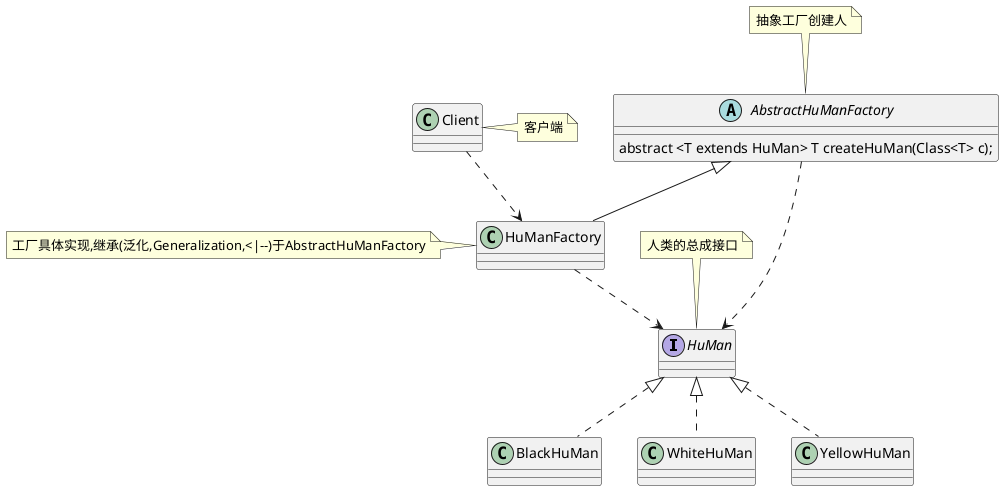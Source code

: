 @startuml
'https://plantuml.com/class-diagram




interface HuMan
note top: 人类的总成接口

abstract class AbstractHuManFactory{
     abstract <T extends HuMan> T createHuMan(Class<T> c);
}
note top: 抽象工厂创建人

class HuManFactory extends AbstractHuManFactory{
}
note left of HuManFactory: 工厂具体实现,继承(泛化,Generalization,<|--)于AbstractHuManFactory

class Client
note right: 客户端



class BlackHuMan  implements HuMan
class WhiteHuMan implements HuMan
class YellowHuMan implements HuMan

AbstractHuManFactory ..> HuMan
HuManFactory ..> HuMan
Client ..> HuManFactory




@enduml